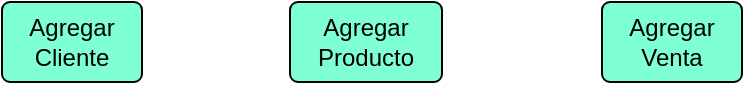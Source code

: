 <mxfile version="14.6.13" type="device"><diagram id="uAZFCcIUhqqkhobrrles" name="Página-1"><mxGraphModel dx="1036" dy="494" grid="1" gridSize="10" guides="1" tooltips="1" connect="1" arrows="1" fold="1" page="1" pageScale="1" pageWidth="827" pageHeight="1169" math="0" shadow="0"><root><mxCell id="0"/><mxCell id="1" parent="0"/><mxCell id="EcZfy1hTk1Kk5JFYIZ8X-1" value="Agregar&lt;br&gt;Producto" style="rounded=1;arcSize=10;whiteSpace=wrap;html=1;align=center;fillColor=#7fffd4;" vertex="1" parent="1"><mxGeometry x="364" y="100" width="76" height="40" as="geometry"/></mxCell><mxCell id="EcZfy1hTk1Kk5JFYIZ8X-2" value="Agregar&lt;br&gt;Venta" style="rounded=1;arcSize=10;whiteSpace=wrap;html=1;align=center;fillColor=#7fffd4;" vertex="1" parent="1"><mxGeometry x="520" y="100" width="70" height="40" as="geometry"/></mxCell><mxCell id="EcZfy1hTk1Kk5JFYIZ8X-3" value="Agregar&lt;br&gt;Cliente" style="rounded=1;arcSize=10;whiteSpace=wrap;html=1;align=center;fillColor=#7fffd4;" vertex="1" parent="1"><mxGeometry x="220" y="100" width="70" height="40" as="geometry"/></mxCell></root></mxGraphModel></diagram></mxfile>
